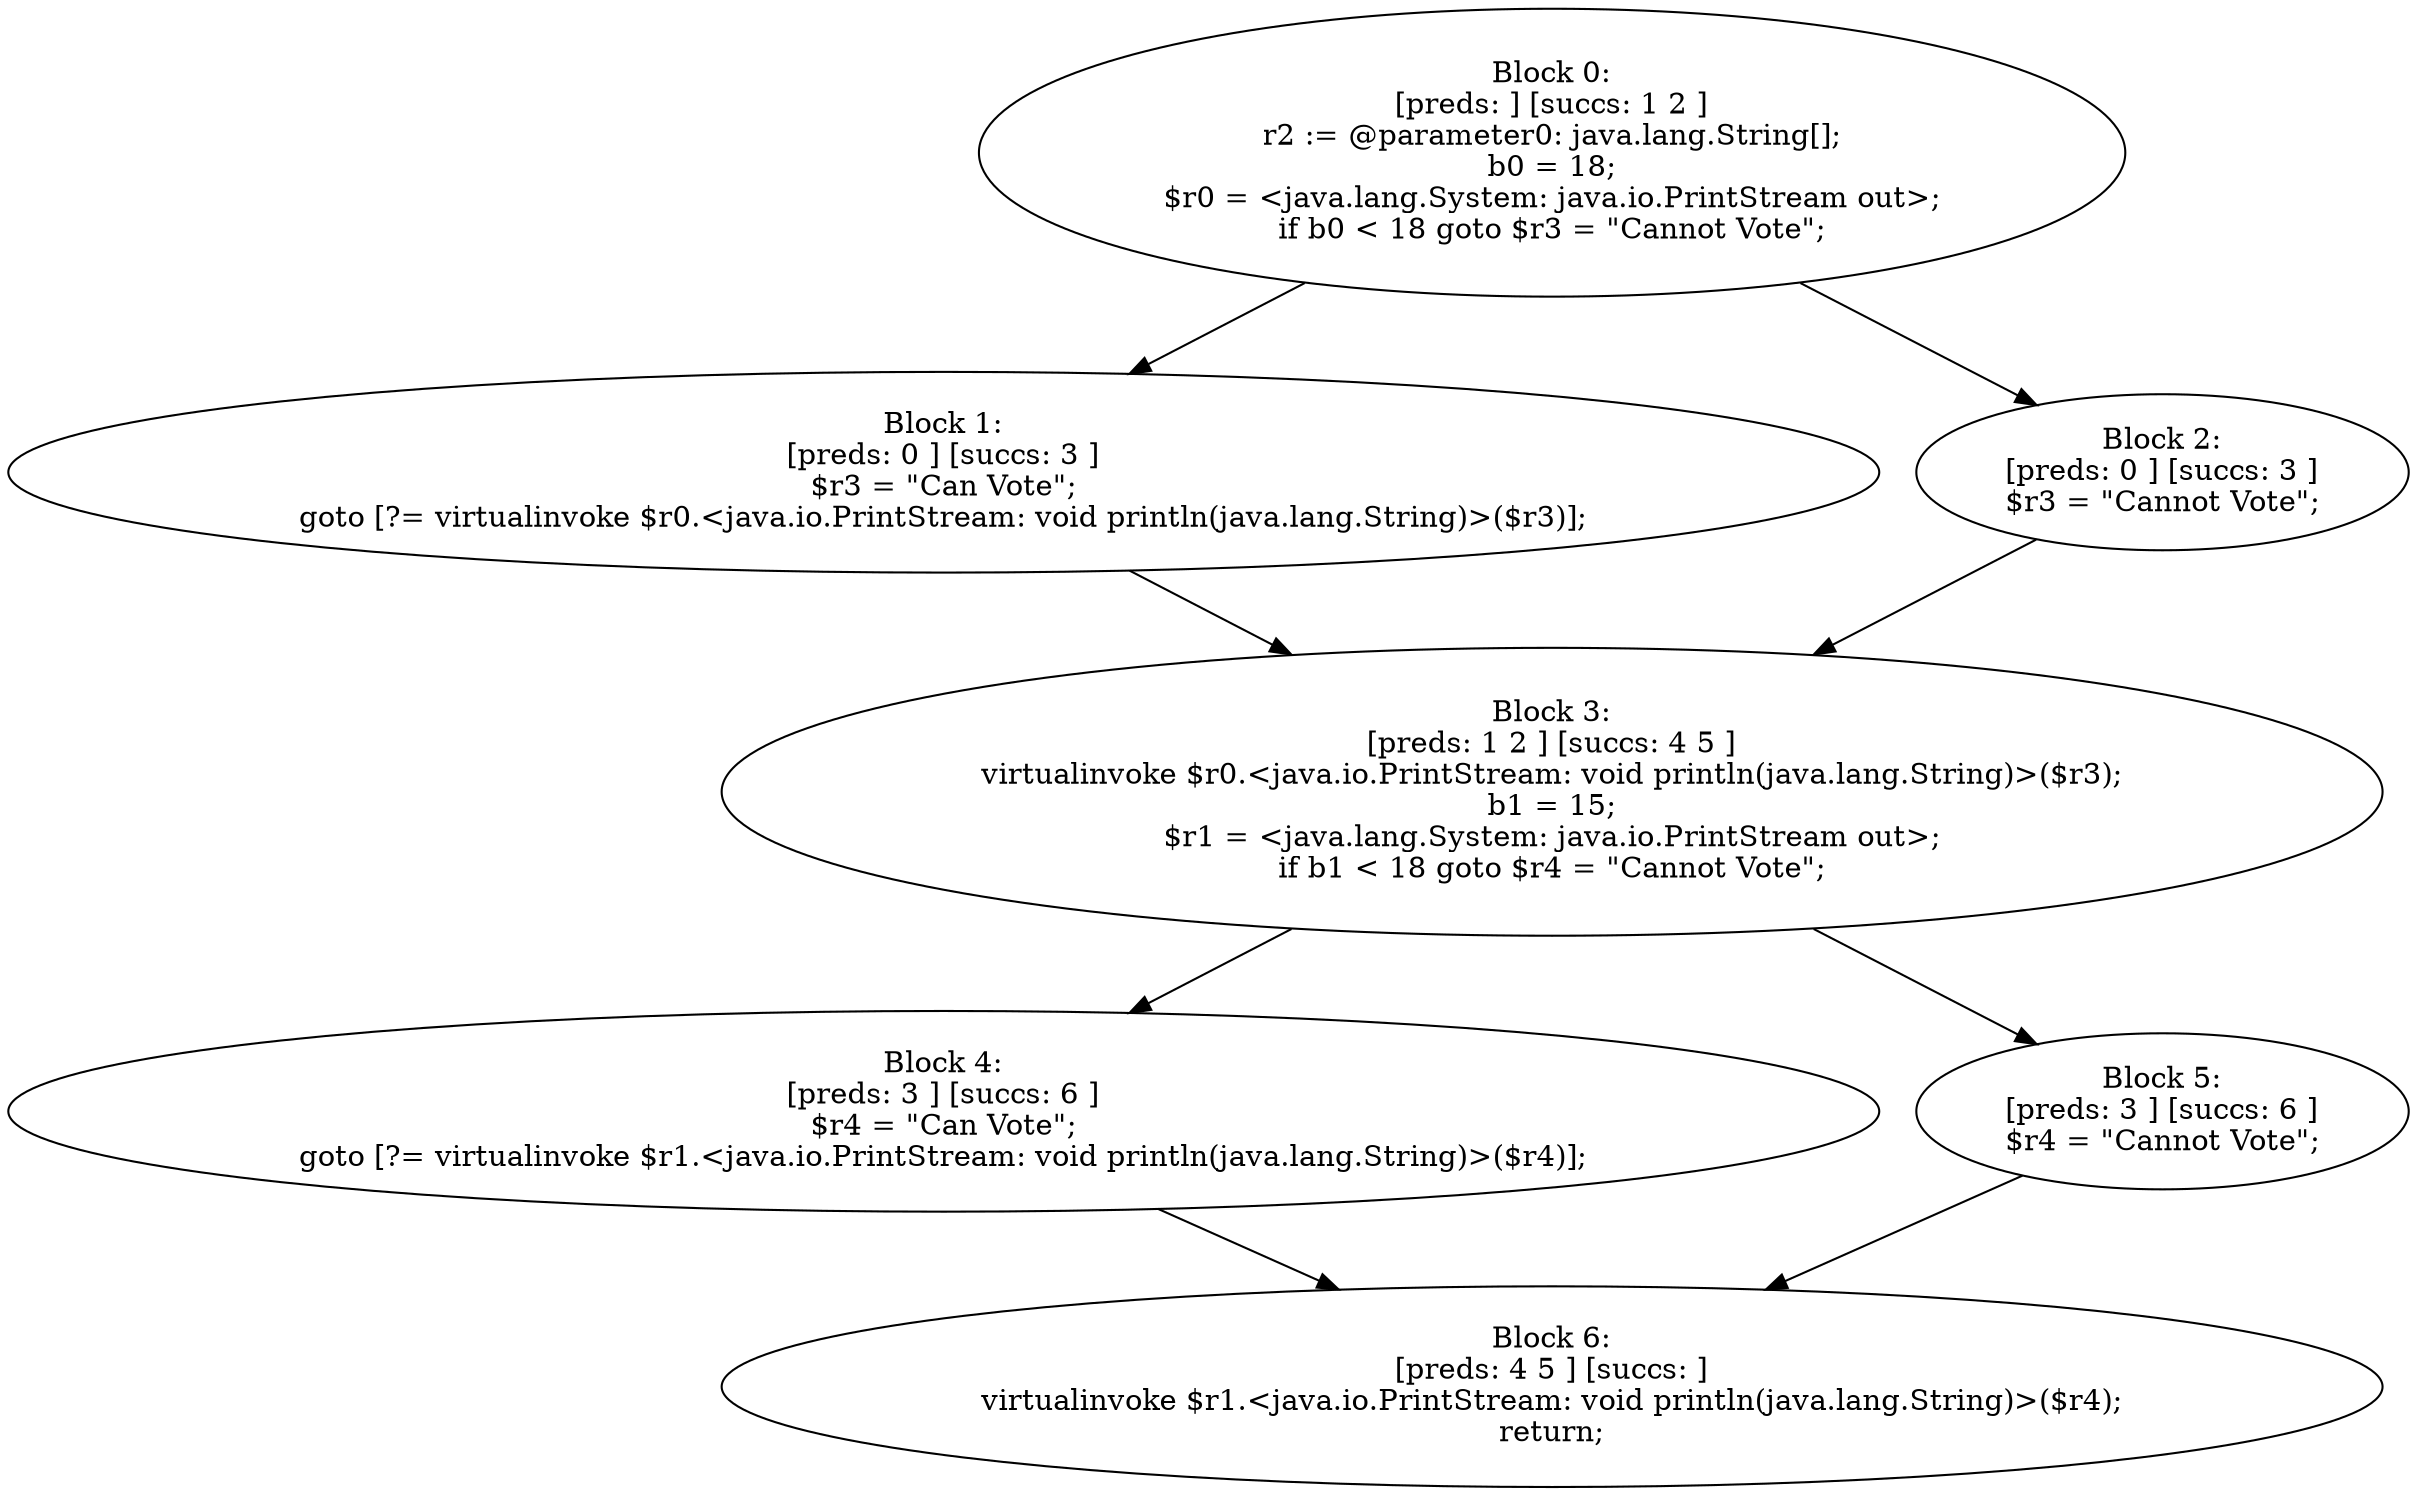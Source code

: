digraph "unitGraph" {
    "Block 0:
[preds: ] [succs: 1 2 ]
r2 := @parameter0: java.lang.String[];
b0 = 18;
$r0 = <java.lang.System: java.io.PrintStream out>;
if b0 < 18 goto $r3 = \"Cannot Vote\";
"
    "Block 1:
[preds: 0 ] [succs: 3 ]
$r3 = \"Can Vote\";
goto [?= virtualinvoke $r0.<java.io.PrintStream: void println(java.lang.String)>($r3)];
"
    "Block 2:
[preds: 0 ] [succs: 3 ]
$r3 = \"Cannot Vote\";
"
    "Block 3:
[preds: 1 2 ] [succs: 4 5 ]
virtualinvoke $r0.<java.io.PrintStream: void println(java.lang.String)>($r3);
b1 = 15;
$r1 = <java.lang.System: java.io.PrintStream out>;
if b1 < 18 goto $r4 = \"Cannot Vote\";
"
    "Block 4:
[preds: 3 ] [succs: 6 ]
$r4 = \"Can Vote\";
goto [?= virtualinvoke $r1.<java.io.PrintStream: void println(java.lang.String)>($r4)];
"
    "Block 5:
[preds: 3 ] [succs: 6 ]
$r4 = \"Cannot Vote\";
"
    "Block 6:
[preds: 4 5 ] [succs: ]
virtualinvoke $r1.<java.io.PrintStream: void println(java.lang.String)>($r4);
return;
"
    "Block 0:
[preds: ] [succs: 1 2 ]
r2 := @parameter0: java.lang.String[];
b0 = 18;
$r0 = <java.lang.System: java.io.PrintStream out>;
if b0 < 18 goto $r3 = \"Cannot Vote\";
"->"Block 1:
[preds: 0 ] [succs: 3 ]
$r3 = \"Can Vote\";
goto [?= virtualinvoke $r0.<java.io.PrintStream: void println(java.lang.String)>($r3)];
";
    "Block 0:
[preds: ] [succs: 1 2 ]
r2 := @parameter0: java.lang.String[];
b0 = 18;
$r0 = <java.lang.System: java.io.PrintStream out>;
if b0 < 18 goto $r3 = \"Cannot Vote\";
"->"Block 2:
[preds: 0 ] [succs: 3 ]
$r3 = \"Cannot Vote\";
";
    "Block 1:
[preds: 0 ] [succs: 3 ]
$r3 = \"Can Vote\";
goto [?= virtualinvoke $r0.<java.io.PrintStream: void println(java.lang.String)>($r3)];
"->"Block 3:
[preds: 1 2 ] [succs: 4 5 ]
virtualinvoke $r0.<java.io.PrintStream: void println(java.lang.String)>($r3);
b1 = 15;
$r1 = <java.lang.System: java.io.PrintStream out>;
if b1 < 18 goto $r4 = \"Cannot Vote\";
";
    "Block 2:
[preds: 0 ] [succs: 3 ]
$r3 = \"Cannot Vote\";
"->"Block 3:
[preds: 1 2 ] [succs: 4 5 ]
virtualinvoke $r0.<java.io.PrintStream: void println(java.lang.String)>($r3);
b1 = 15;
$r1 = <java.lang.System: java.io.PrintStream out>;
if b1 < 18 goto $r4 = \"Cannot Vote\";
";
    "Block 3:
[preds: 1 2 ] [succs: 4 5 ]
virtualinvoke $r0.<java.io.PrintStream: void println(java.lang.String)>($r3);
b1 = 15;
$r1 = <java.lang.System: java.io.PrintStream out>;
if b1 < 18 goto $r4 = \"Cannot Vote\";
"->"Block 4:
[preds: 3 ] [succs: 6 ]
$r4 = \"Can Vote\";
goto [?= virtualinvoke $r1.<java.io.PrintStream: void println(java.lang.String)>($r4)];
";
    "Block 3:
[preds: 1 2 ] [succs: 4 5 ]
virtualinvoke $r0.<java.io.PrintStream: void println(java.lang.String)>($r3);
b1 = 15;
$r1 = <java.lang.System: java.io.PrintStream out>;
if b1 < 18 goto $r4 = \"Cannot Vote\";
"->"Block 5:
[preds: 3 ] [succs: 6 ]
$r4 = \"Cannot Vote\";
";
    "Block 4:
[preds: 3 ] [succs: 6 ]
$r4 = \"Can Vote\";
goto [?= virtualinvoke $r1.<java.io.PrintStream: void println(java.lang.String)>($r4)];
"->"Block 6:
[preds: 4 5 ] [succs: ]
virtualinvoke $r1.<java.io.PrintStream: void println(java.lang.String)>($r4);
return;
";
    "Block 5:
[preds: 3 ] [succs: 6 ]
$r4 = \"Cannot Vote\";
"->"Block 6:
[preds: 4 5 ] [succs: ]
virtualinvoke $r1.<java.io.PrintStream: void println(java.lang.String)>($r4);
return;
";
}
